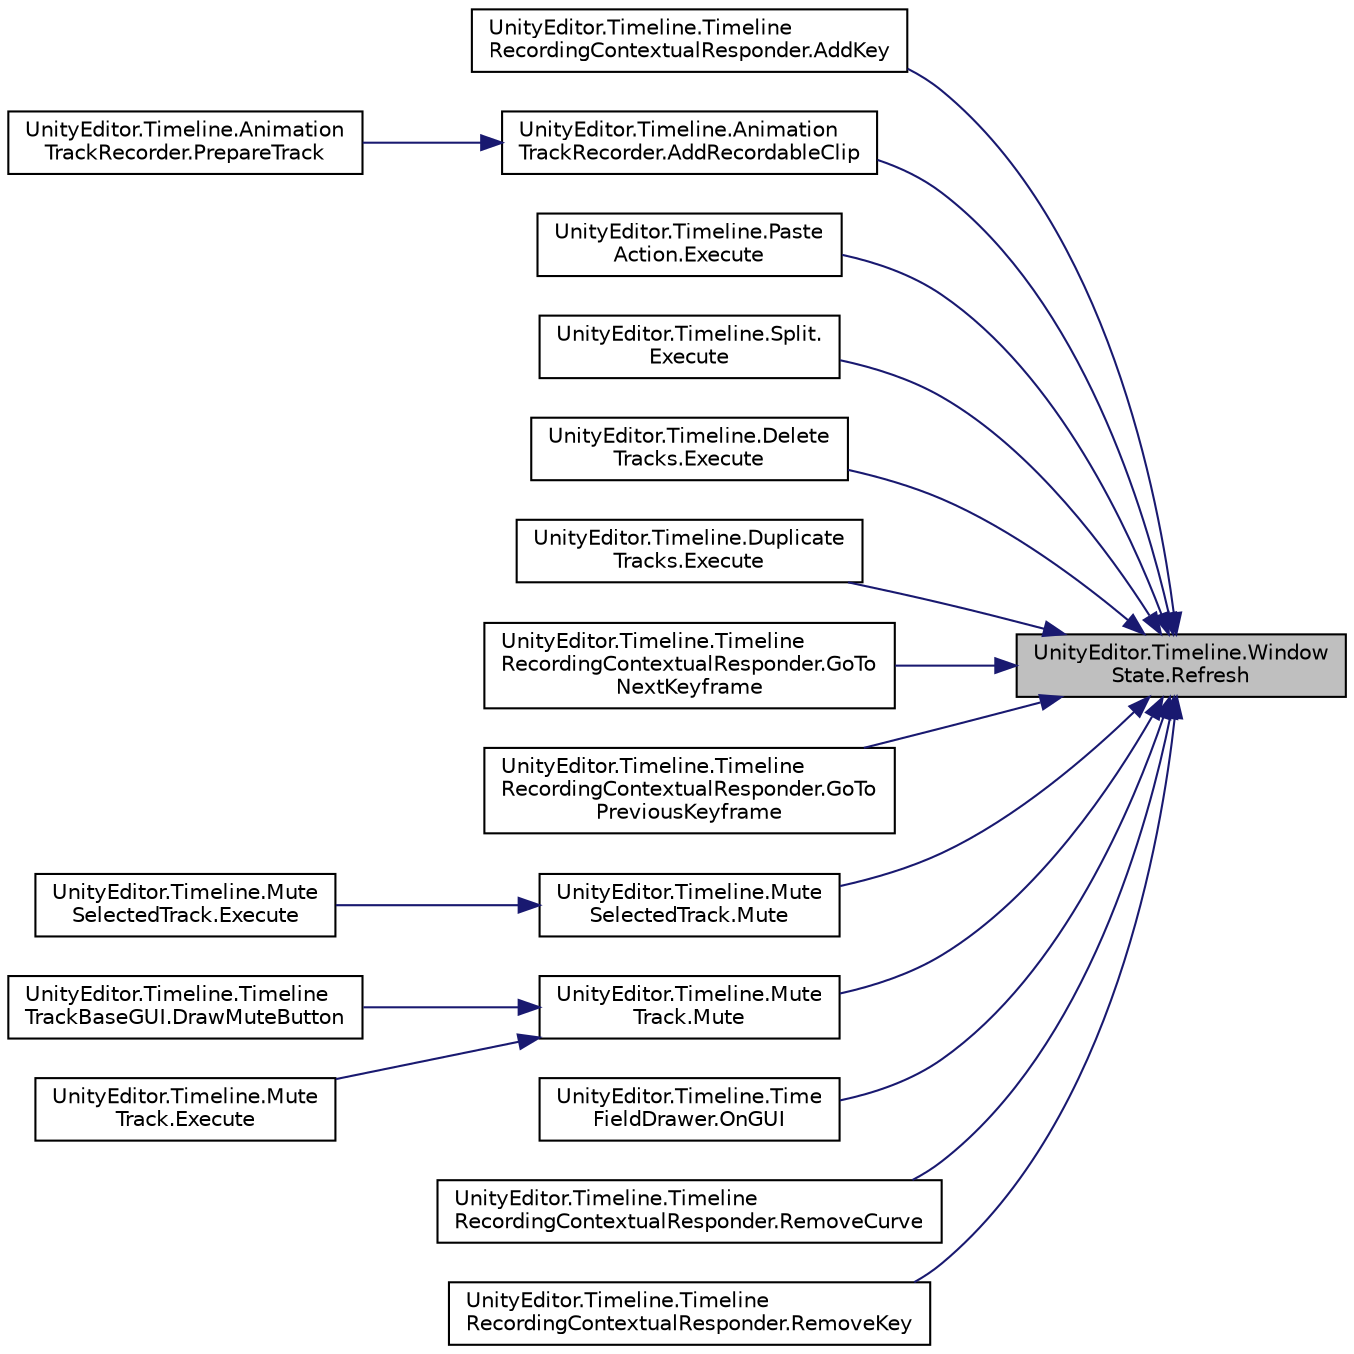 digraph "UnityEditor.Timeline.WindowState.Refresh"
{
 // LATEX_PDF_SIZE
  edge [fontname="Helvetica",fontsize="10",labelfontname="Helvetica",labelfontsize="10"];
  node [fontname="Helvetica",fontsize="10",shape=record];
  rankdir="RL";
  Node1 [label="UnityEditor.Timeline.Window\lState.Refresh",height=0.2,width=0.4,color="black", fillcolor="grey75", style="filled", fontcolor="black",tooltip=" "];
  Node1 -> Node2 [dir="back",color="midnightblue",fontsize="10",style="solid",fontname="Helvetica"];
  Node2 [label="UnityEditor.Timeline.Timeline\lRecordingContextualResponder.AddKey",height=0.2,width=0.4,color="black", fillcolor="white", style="filled",URL="$class_unity_editor_1_1_timeline_1_1_timeline_recording_contextual_responder.html#a819e37210739420394efcbbf72a0f943",tooltip=" "];
  Node1 -> Node3 [dir="back",color="midnightblue",fontsize="10",style="solid",fontname="Helvetica"];
  Node3 [label="UnityEditor.Timeline.Animation\lTrackRecorder.AddRecordableClip",height=0.2,width=0.4,color="black", fillcolor="white", style="filled",URL="$class_unity_editor_1_1_timeline_1_1_animation_track_recorder.html#ae9a7eb659ce6f6bf1b2dacdb659d7bb7",tooltip=" "];
  Node3 -> Node4 [dir="back",color="midnightblue",fontsize="10",style="solid",fontname="Helvetica"];
  Node4 [label="UnityEditor.Timeline.Animation\lTrackRecorder.PrepareTrack",height=0.2,width=0.4,color="black", fillcolor="white", style="filled",URL="$class_unity_editor_1_1_timeline_1_1_animation_track_recorder.html#aaa1833fd02ef8ae07e3ed534f155e97d",tooltip=" "];
  Node1 -> Node5 [dir="back",color="midnightblue",fontsize="10",style="solid",fontname="Helvetica"];
  Node5 [label="UnityEditor.Timeline.Paste\lAction.Execute",height=0.2,width=0.4,color="black", fillcolor="white", style="filled",URL="$class_unity_editor_1_1_timeline_1_1_paste_action.html#a1893c7f614d1ca320125e29f6cb6acfc",tooltip=" "];
  Node1 -> Node6 [dir="back",color="midnightblue",fontsize="10",style="solid",fontname="Helvetica"];
  Node6 [label="UnityEditor.Timeline.Split.\lExecute",height=0.2,width=0.4,color="black", fillcolor="white", style="filled",URL="$class_unity_editor_1_1_timeline_1_1_split.html#a34222045c653b335b3c388043ebbcd26",tooltip=" "];
  Node1 -> Node7 [dir="back",color="midnightblue",fontsize="10",style="solid",fontname="Helvetica"];
  Node7 [label="UnityEditor.Timeline.Delete\lTracks.Execute",height=0.2,width=0.4,color="black", fillcolor="white", style="filled",URL="$class_unity_editor_1_1_timeline_1_1_delete_tracks.html#a5eaa5d853a23f9c994dcb1b48598fd6b",tooltip=" "];
  Node1 -> Node8 [dir="back",color="midnightblue",fontsize="10",style="solid",fontname="Helvetica"];
  Node8 [label="UnityEditor.Timeline.Duplicate\lTracks.Execute",height=0.2,width=0.4,color="black", fillcolor="white", style="filled",URL="$class_unity_editor_1_1_timeline_1_1_duplicate_tracks.html#af6adde4d5812ba21dd7dcbac946b663f",tooltip=" "];
  Node1 -> Node9 [dir="back",color="midnightblue",fontsize="10",style="solid",fontname="Helvetica"];
  Node9 [label="UnityEditor.Timeline.Timeline\lRecordingContextualResponder.GoTo\lNextKeyframe",height=0.2,width=0.4,color="black", fillcolor="white", style="filled",URL="$class_unity_editor_1_1_timeline_1_1_timeline_recording_contextual_responder.html#ae0645004c320a89464de0310d48845bc",tooltip=" "];
  Node1 -> Node10 [dir="back",color="midnightblue",fontsize="10",style="solid",fontname="Helvetica"];
  Node10 [label="UnityEditor.Timeline.Timeline\lRecordingContextualResponder.GoTo\lPreviousKeyframe",height=0.2,width=0.4,color="black", fillcolor="white", style="filled",URL="$class_unity_editor_1_1_timeline_1_1_timeline_recording_contextual_responder.html#a53f95a869711008bb5729be1d9158c50",tooltip=" "];
  Node1 -> Node11 [dir="back",color="midnightblue",fontsize="10",style="solid",fontname="Helvetica"];
  Node11 [label="UnityEditor.Timeline.Mute\lSelectedTrack.Mute",height=0.2,width=0.4,color="black", fillcolor="white", style="filled",URL="$class_unity_editor_1_1_timeline_1_1_mute_selected_track.html#ac1d4b7db6604c58680864c0912e6626d",tooltip=" "];
  Node11 -> Node12 [dir="back",color="midnightblue",fontsize="10",style="solid",fontname="Helvetica"];
  Node12 [label="UnityEditor.Timeline.Mute\lSelectedTrack.Execute",height=0.2,width=0.4,color="black", fillcolor="white", style="filled",URL="$class_unity_editor_1_1_timeline_1_1_mute_selected_track.html#a37563ab4d0967a3be9dde0cef9e58e8d",tooltip=" "];
  Node1 -> Node13 [dir="back",color="midnightblue",fontsize="10",style="solid",fontname="Helvetica"];
  Node13 [label="UnityEditor.Timeline.Mute\lTrack.Mute",height=0.2,width=0.4,color="black", fillcolor="white", style="filled",URL="$class_unity_editor_1_1_timeline_1_1_mute_track.html#aa547622df3e5f0ac709422a51daccfb8",tooltip=" "];
  Node13 -> Node14 [dir="back",color="midnightblue",fontsize="10",style="solid",fontname="Helvetica"];
  Node14 [label="UnityEditor.Timeline.Timeline\lTrackBaseGUI.DrawMuteButton",height=0.2,width=0.4,color="black", fillcolor="white", style="filled",URL="$class_unity_editor_1_1_timeline_1_1_timeline_track_base_g_u_i.html#a216c859b1650722fd4f86c1abe2fab16",tooltip=" "];
  Node13 -> Node15 [dir="back",color="midnightblue",fontsize="10",style="solid",fontname="Helvetica"];
  Node15 [label="UnityEditor.Timeline.Mute\lTrack.Execute",height=0.2,width=0.4,color="black", fillcolor="white", style="filled",URL="$class_unity_editor_1_1_timeline_1_1_mute_track.html#a89119181f0f3b2804fb5b50edb81405e",tooltip=" "];
  Node1 -> Node16 [dir="back",color="midnightblue",fontsize="10",style="solid",fontname="Helvetica"];
  Node16 [label="UnityEditor.Timeline.Time\lFieldDrawer.OnGUI",height=0.2,width=0.4,color="black", fillcolor="white", style="filled",URL="$class_unity_editor_1_1_timeline_1_1_time_field_drawer.html#a5e0151d9098f8ff39810616bd8e16d9b",tooltip=" "];
  Node1 -> Node17 [dir="back",color="midnightblue",fontsize="10",style="solid",fontname="Helvetica"];
  Node17 [label="UnityEditor.Timeline.Timeline\lRecordingContextualResponder.RemoveCurve",height=0.2,width=0.4,color="black", fillcolor="white", style="filled",URL="$class_unity_editor_1_1_timeline_1_1_timeline_recording_contextual_responder.html#ad27f9f6b004a1948de542514ddc1aed7",tooltip=" "];
  Node1 -> Node18 [dir="back",color="midnightblue",fontsize="10",style="solid",fontname="Helvetica"];
  Node18 [label="UnityEditor.Timeline.Timeline\lRecordingContextualResponder.RemoveKey",height=0.2,width=0.4,color="black", fillcolor="white", style="filled",URL="$class_unity_editor_1_1_timeline_1_1_timeline_recording_contextual_responder.html#a23f7dca89b0e059e3b146b4b6201224a",tooltip=" "];
}
